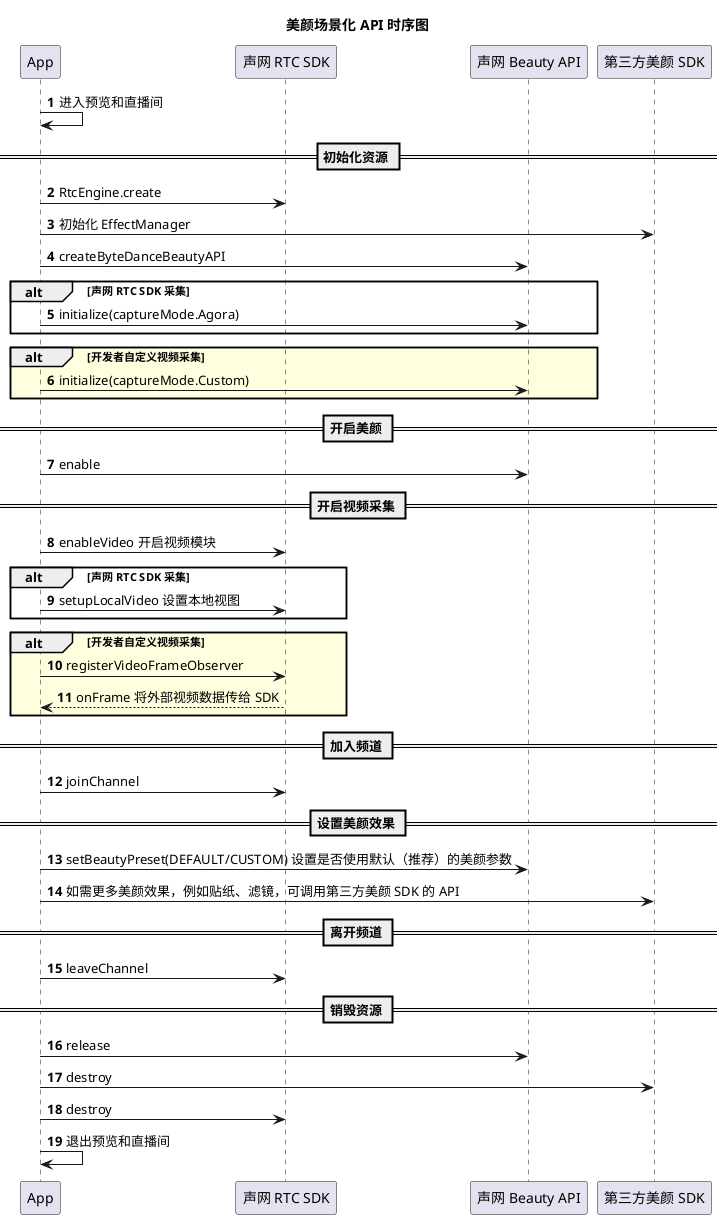 @startuml 美颜场景化API
autonumber
title 美颜场景化 API 时序图
participant "App" as app
participant "声网 RTC SDK" as rtc
participant "声网 Beauty API" as api
participant "第三方美颜 SDK" as beauty
app -> app: 进入预览和直播间
== 初始化资源 ==
app -> rtc: RtcEngine.create
app -> beauty: 初始化 EffectManager
app -> api: createByteDanceBeautyAPI
alt 声网 RTC SDK 采集
app -> api: initialize(captureMode.Agora)
end
alt #LightYellow 开发者自定义视频采集
app -> api: initialize(captureMode.Custom)
end
== 开启美颜 ==
app -> api: enable
== 开启视频采集 ==
app -> rtc: enableVideo 开启视频模块
alt 声网 RTC SDK 采集
app -> rtc: setupLocalVideo 设置本地视图
end
alt #LightYellow 开发者自定义视频采集
app -> rtc: registerVideoFrameObserver
rtc --> app: onFrame 将外部视频数据传给 SDK
end
== 加入频道 ==
app -> rtc: joinChannel
== 设置美颜效果 ==
app -> api: setBeautyPreset(DEFAULT/CUSTOM) 设置是否使用默认（推荐）的美颜参数
app -> beauty: 如需更多美颜效果，例如贴纸、滤镜，可调用第三方美颜 SDK 的 API
== 离开频道 ==
app -> rtc: leaveChannel
== 销毁资源 ==
app -> api: release
app -> beauty: destroy
app -> rtc: destroy
app -> app: 退出预览和直播间
@enduml